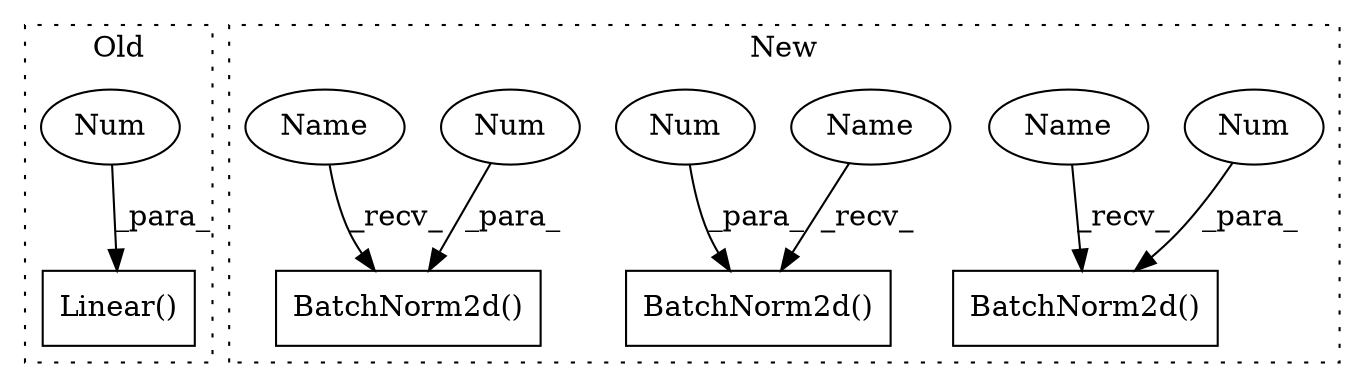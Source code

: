 digraph G {
subgraph cluster0 {
1 [label="Linear()" a="75" s="683,708" l="10,1" shape="box"];
3 [label="Num" a="76" s="693" l="2" shape="ellipse"];
label = "Old";
style="dotted";
}
subgraph cluster1 {
2 [label="BatchNorm2d()" a="75" s="688,705" l="15,1" shape="box"];
4 [label="Num" a="76" s="703" l="2" shape="ellipse"];
5 [label="BatchNorm2d()" a="75" s="453,469" l="15,1" shape="box"];
6 [label="Num" a="76" s="468" l="1" shape="ellipse"];
7 [label="BatchNorm2d()" a="75" s="530,546" l="15,1" shape="box"];
8 [label="Num" a="76" s="545" l="1" shape="ellipse"];
9 [label="Name" a="87" s="688" l="2" shape="ellipse"];
10 [label="Name" a="87" s="530" l="2" shape="ellipse"];
11 [label="Name" a="87" s="453" l="2" shape="ellipse"];
label = "New";
style="dotted";
}
3 -> 1 [label="_para_"];
4 -> 2 [label="_para_"];
6 -> 5 [label="_para_"];
8 -> 7 [label="_para_"];
9 -> 2 [label="_recv_"];
10 -> 7 [label="_recv_"];
11 -> 5 [label="_recv_"];
}
